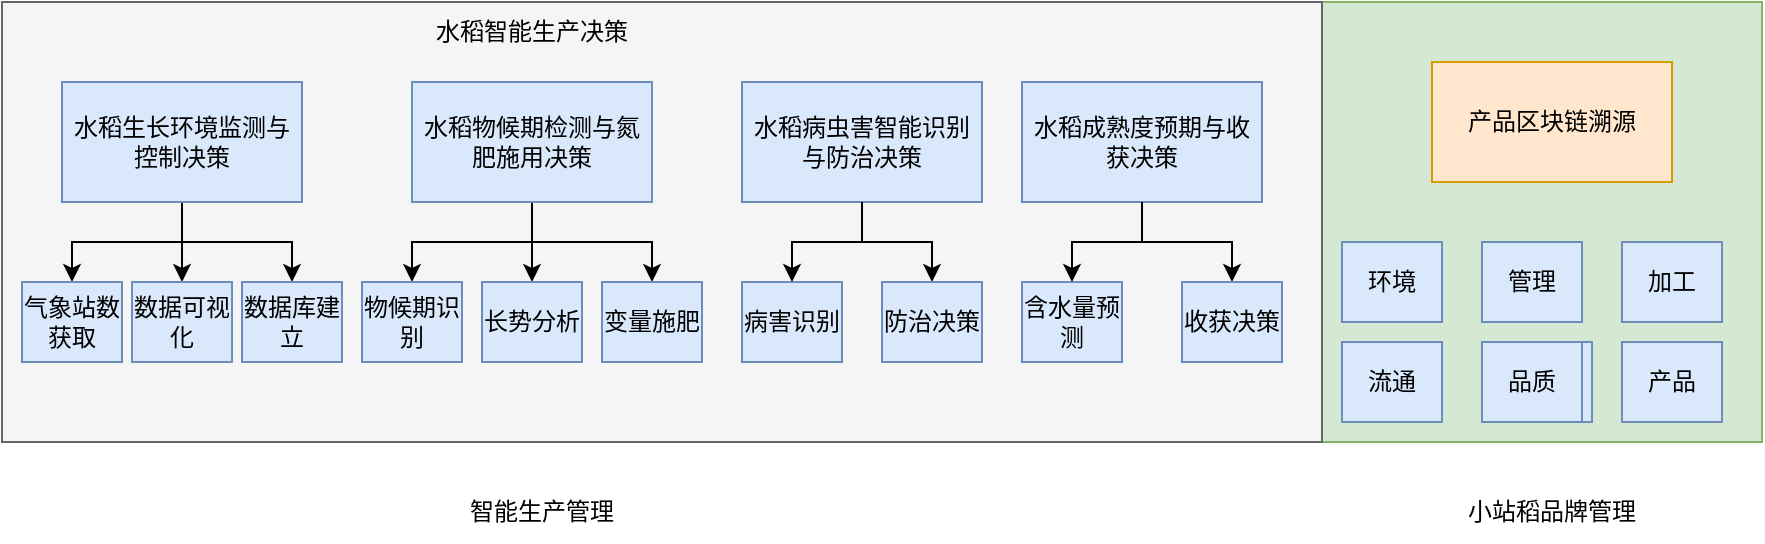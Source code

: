 <mxfile version="21.1.2" type="github">
  <diagram name="第 1 页" id="shNT01nGOGAqU7qsqvN0">
    <mxGraphModel dx="1434" dy="788" grid="1" gridSize="10" guides="1" tooltips="1" connect="1" arrows="1" fold="1" page="1" pageScale="1" pageWidth="827" pageHeight="1169" math="0" shadow="0">
      <root>
        <mxCell id="0" />
        <mxCell id="1" parent="0" />
        <mxCell id="S0DseZ6GXQ07Fh0tOySN-48" value="" style="rounded=0;whiteSpace=wrap;html=1;fillColor=#d5e8d4;strokeColor=#82b366;" vertex="1" parent="1">
          <mxGeometry x="710" y="180" width="220" height="220" as="geometry" />
        </mxCell>
        <mxCell id="S0DseZ6GXQ07Fh0tOySN-26" value="" style="rounded=0;whiteSpace=wrap;html=1;fillColor=#f5f5f5;strokeColor=#666666;fontColor=#333333;" vertex="1" parent="1">
          <mxGeometry x="50" y="180" width="660" height="220" as="geometry" />
        </mxCell>
        <mxCell id="S0DseZ6GXQ07Fh0tOySN-8" value="" style="edgeStyle=orthogonalEdgeStyle;rounded=0;orthogonalLoop=1;jettySize=auto;html=1;" edge="1" parent="1" source="S0DseZ6GXQ07Fh0tOySN-2" target="S0DseZ6GXQ07Fh0tOySN-7">
          <mxGeometry relative="1" as="geometry" />
        </mxCell>
        <mxCell id="S0DseZ6GXQ07Fh0tOySN-10" style="edgeStyle=orthogonalEdgeStyle;rounded=0;orthogonalLoop=1;jettySize=auto;html=1;entryX=0.5;entryY=0;entryDx=0;entryDy=0;" edge="1" parent="1" source="S0DseZ6GXQ07Fh0tOySN-2" target="S0DseZ6GXQ07Fh0tOySN-9">
          <mxGeometry relative="1" as="geometry">
            <Array as="points">
              <mxPoint x="140" y="320" />
            </Array>
          </mxGeometry>
        </mxCell>
        <mxCell id="S0DseZ6GXQ07Fh0tOySN-12" style="edgeStyle=orthogonalEdgeStyle;rounded=0;orthogonalLoop=1;jettySize=auto;html=1;entryX=0.5;entryY=0;entryDx=0;entryDy=0;" edge="1" parent="1" source="S0DseZ6GXQ07Fh0tOySN-2" target="S0DseZ6GXQ07Fh0tOySN-11">
          <mxGeometry relative="1" as="geometry" />
        </mxCell>
        <mxCell id="S0DseZ6GXQ07Fh0tOySN-2" value="&lt;p id=&quot;20230607112752-j4nw2r7&quot;&gt;水稻生长环境监测与控制决策&lt;/p&gt;" style="rounded=0;whiteSpace=wrap;html=1;fillColor=#dae8fc;strokeColor=#6c8ebf;" vertex="1" parent="1">
          <mxGeometry x="80" y="220" width="120" height="60" as="geometry" />
        </mxCell>
        <mxCell id="S0DseZ6GXQ07Fh0tOySN-18" style="edgeStyle=orthogonalEdgeStyle;rounded=0;orthogonalLoop=1;jettySize=auto;html=1;" edge="1" parent="1" source="S0DseZ6GXQ07Fh0tOySN-3" target="S0DseZ6GXQ07Fh0tOySN-15">
          <mxGeometry relative="1" as="geometry" />
        </mxCell>
        <mxCell id="S0DseZ6GXQ07Fh0tOySN-19" style="edgeStyle=orthogonalEdgeStyle;rounded=0;orthogonalLoop=1;jettySize=auto;html=1;entryX=0.5;entryY=0;entryDx=0;entryDy=0;" edge="1" parent="1" source="S0DseZ6GXQ07Fh0tOySN-3" target="S0DseZ6GXQ07Fh0tOySN-16">
          <mxGeometry relative="1" as="geometry" />
        </mxCell>
        <mxCell id="S0DseZ6GXQ07Fh0tOySN-20" style="edgeStyle=orthogonalEdgeStyle;rounded=0;orthogonalLoop=1;jettySize=auto;html=1;" edge="1" parent="1" source="S0DseZ6GXQ07Fh0tOySN-3" target="S0DseZ6GXQ07Fh0tOySN-17">
          <mxGeometry relative="1" as="geometry" />
        </mxCell>
        <mxCell id="S0DseZ6GXQ07Fh0tOySN-3" value="&lt;p id=&quot;20230607112803-neoubp1&quot;&gt;水稻物候期检测与氮肥施用决策&lt;/p&gt;" style="rounded=0;whiteSpace=wrap;html=1;fillColor=#dae8fc;strokeColor=#6c8ebf;" vertex="1" parent="1">
          <mxGeometry x="255" y="220" width="120" height="60" as="geometry" />
        </mxCell>
        <mxCell id="S0DseZ6GXQ07Fh0tOySN-35" value="" style="edgeStyle=orthogonalEdgeStyle;rounded=0;orthogonalLoop=1;jettySize=auto;html=1;" edge="1" parent="1" source="S0DseZ6GXQ07Fh0tOySN-4" target="S0DseZ6GXQ07Fh0tOySN-22">
          <mxGeometry relative="1" as="geometry" />
        </mxCell>
        <mxCell id="S0DseZ6GXQ07Fh0tOySN-4" value="&lt;p id=&quot;20230607112836-w5ng1f4&quot;&gt;水稻病&lt;span data-type=&quot;s strong&quot;&gt;虫&lt;/span&gt;&lt;span data-type=&quot;strong&quot;&gt;害智能识别&lt;/span&gt;与防治决策&lt;/p&gt;" style="rounded=0;whiteSpace=wrap;html=1;fillColor=#dae8fc;strokeColor=#6c8ebf;" vertex="1" parent="1">
          <mxGeometry x="420" y="220" width="120" height="60" as="geometry" />
        </mxCell>
        <mxCell id="S0DseZ6GXQ07Fh0tOySN-39" value="" style="edgeStyle=orthogonalEdgeStyle;rounded=0;orthogonalLoop=1;jettySize=auto;html=1;" edge="1" parent="1" source="S0DseZ6GXQ07Fh0tOySN-5" target="S0DseZ6GXQ07Fh0tOySN-24">
          <mxGeometry relative="1" as="geometry" />
        </mxCell>
        <mxCell id="S0DseZ6GXQ07Fh0tOySN-5" value="&lt;p id=&quot;20230607112847-dj7xwka&quot;&gt;水稻成熟度预期与收获决策&lt;/p&gt;" style="rounded=0;whiteSpace=wrap;html=1;fillColor=#dae8fc;strokeColor=#6c8ebf;" vertex="1" parent="1">
          <mxGeometry x="560" y="220" width="120" height="60" as="geometry" />
        </mxCell>
        <mxCell id="S0DseZ6GXQ07Fh0tOySN-6" value="产品区块链溯源" style="rounded=0;whiteSpace=wrap;html=1;fillColor=#ffe6cc;strokeColor=#d79b00;" vertex="1" parent="1">
          <mxGeometry x="765" y="210" width="120" height="60" as="geometry" />
        </mxCell>
        <mxCell id="S0DseZ6GXQ07Fh0tOySN-7" value="气象站数获取" style="whiteSpace=wrap;html=1;fillColor=#dae8fc;strokeColor=#6c8ebf;rounded=0;" vertex="1" parent="1">
          <mxGeometry x="60" y="320" width="50" height="40" as="geometry" />
        </mxCell>
        <mxCell id="S0DseZ6GXQ07Fh0tOySN-9" value="数据可视化" style="whiteSpace=wrap;html=1;fillColor=#dae8fc;strokeColor=#6c8ebf;rounded=0;" vertex="1" parent="1">
          <mxGeometry x="115" y="320" width="50" height="40" as="geometry" />
        </mxCell>
        <mxCell id="S0DseZ6GXQ07Fh0tOySN-11" value="数据库建立" style="whiteSpace=wrap;html=1;fillColor=#dae8fc;strokeColor=#6c8ebf;rounded=0;" vertex="1" parent="1">
          <mxGeometry x="170" y="320" width="50" height="40" as="geometry" />
        </mxCell>
        <mxCell id="S0DseZ6GXQ07Fh0tOySN-15" value="物候期识别" style="whiteSpace=wrap;html=1;fillColor=#dae8fc;strokeColor=#6c8ebf;rounded=0;" vertex="1" parent="1">
          <mxGeometry x="230" y="320" width="50" height="40" as="geometry" />
        </mxCell>
        <mxCell id="S0DseZ6GXQ07Fh0tOySN-16" value="长势分析" style="whiteSpace=wrap;html=1;fillColor=#dae8fc;strokeColor=#6c8ebf;rounded=0;" vertex="1" parent="1">
          <mxGeometry x="290" y="320" width="50" height="40" as="geometry" />
        </mxCell>
        <mxCell id="S0DseZ6GXQ07Fh0tOySN-17" value="变量施肥" style="whiteSpace=wrap;html=1;fillColor=#dae8fc;strokeColor=#6c8ebf;rounded=0;" vertex="1" parent="1">
          <mxGeometry x="350" y="320" width="50" height="40" as="geometry" />
        </mxCell>
        <mxCell id="S0DseZ6GXQ07Fh0tOySN-21" value="病害识别" style="whiteSpace=wrap;html=1;fillColor=#dae8fc;strokeColor=#6c8ebf;rounded=0;" vertex="1" parent="1">
          <mxGeometry x="420" y="320" width="50" height="40" as="geometry" />
        </mxCell>
        <mxCell id="S0DseZ6GXQ07Fh0tOySN-22" value="防治决策" style="whiteSpace=wrap;html=1;fillColor=#dae8fc;strokeColor=#6c8ebf;rounded=0;" vertex="1" parent="1">
          <mxGeometry x="490" y="320" width="50" height="40" as="geometry" />
        </mxCell>
        <mxCell id="S0DseZ6GXQ07Fh0tOySN-23" value="含水量预测" style="whiteSpace=wrap;html=1;fillColor=#dae8fc;strokeColor=#6c8ebf;rounded=0;" vertex="1" parent="1">
          <mxGeometry x="560" y="320" width="50" height="40" as="geometry" />
        </mxCell>
        <mxCell id="S0DseZ6GXQ07Fh0tOySN-24" value="收获决策" style="whiteSpace=wrap;html=1;fillColor=#dae8fc;strokeColor=#6c8ebf;rounded=0;" vertex="1" parent="1">
          <mxGeometry x="640" y="320" width="50" height="40" as="geometry" />
        </mxCell>
        <mxCell id="S0DseZ6GXQ07Fh0tOySN-28" value="水稻智能生产决策" style="text;html=1;strokeColor=none;fillColor=none;align=center;verticalAlign=middle;whiteSpace=wrap;rounded=0;" vertex="1" parent="1">
          <mxGeometry x="250" y="180" width="130" height="30" as="geometry" />
        </mxCell>
        <mxCell id="S0DseZ6GXQ07Fh0tOySN-37" value="" style="endArrow=classic;html=1;rounded=0;entryX=0.5;entryY=0;entryDx=0;entryDy=0;" edge="1" parent="1" target="S0DseZ6GXQ07Fh0tOySN-21">
          <mxGeometry width="50" height="50" relative="1" as="geometry">
            <mxPoint x="480" y="280" as="sourcePoint" />
            <mxPoint x="530" y="310" as="targetPoint" />
            <Array as="points">
              <mxPoint x="480" y="300" />
              <mxPoint x="445" y="300" />
            </Array>
          </mxGeometry>
        </mxCell>
        <mxCell id="S0DseZ6GXQ07Fh0tOySN-41" value="" style="endArrow=classic;html=1;rounded=0;entryX=0.5;entryY=0;entryDx=0;entryDy=0;" edge="1" parent="1" target="S0DseZ6GXQ07Fh0tOySN-23">
          <mxGeometry width="50" height="50" relative="1" as="geometry">
            <mxPoint x="620" y="280" as="sourcePoint" />
            <mxPoint x="545" y="327.5" as="targetPoint" />
            <Array as="points">
              <mxPoint x="620" y="300" />
              <mxPoint x="585" y="300" />
            </Array>
          </mxGeometry>
        </mxCell>
        <mxCell id="S0DseZ6GXQ07Fh0tOySN-42" value="环境" style="whiteSpace=wrap;html=1;fillColor=#dae8fc;strokeColor=#6c8ebf;rounded=0;" vertex="1" parent="1">
          <mxGeometry x="720" y="300" width="50" height="40" as="geometry" />
        </mxCell>
        <mxCell id="S0DseZ6GXQ07Fh0tOySN-43" value="管理" style="whiteSpace=wrap;html=1;fillColor=#dae8fc;strokeColor=#6c8ebf;rounded=0;" vertex="1" parent="1">
          <mxGeometry x="790" y="300" width="50" height="40" as="geometry" />
        </mxCell>
        <mxCell id="S0DseZ6GXQ07Fh0tOySN-44" value="加工" style="whiteSpace=wrap;html=1;fillColor=#dae8fc;strokeColor=#6c8ebf;rounded=0;" vertex="1" parent="1">
          <mxGeometry x="860" y="300" width="50" height="40" as="geometry" />
        </mxCell>
        <mxCell id="S0DseZ6GXQ07Fh0tOySN-45" value="流通" style="whiteSpace=wrap;html=1;fillColor=#dae8fc;strokeColor=#6c8ebf;rounded=0;" vertex="1" parent="1">
          <mxGeometry x="720" y="350" width="50" height="40" as="geometry" />
        </mxCell>
        <mxCell id="S0DseZ6GXQ07Fh0tOySN-46" value="品质" style="whiteSpace=wrap;html=1;fillColor=#dae8fc;strokeColor=#6c8ebf;rounded=0;" vertex="1" parent="1">
          <mxGeometry x="795" y="350" width="50" height="40" as="geometry" />
        </mxCell>
        <mxCell id="S0DseZ6GXQ07Fh0tOySN-47" value="产品" style="whiteSpace=wrap;html=1;fillColor=#dae8fc;strokeColor=#6c8ebf;rounded=0;" vertex="1" parent="1">
          <mxGeometry x="860" y="350" width="50" height="40" as="geometry" />
        </mxCell>
        <mxCell id="S0DseZ6GXQ07Fh0tOySN-49" value="智能生产管理" style="text;html=1;strokeColor=none;fillColor=none;align=center;verticalAlign=middle;whiteSpace=wrap;rounded=0;" vertex="1" parent="1">
          <mxGeometry x="260" y="420" width="120" height="30" as="geometry" />
        </mxCell>
        <mxCell id="S0DseZ6GXQ07Fh0tOySN-50" value="小站稻品牌管理" style="text;html=1;strokeColor=none;fillColor=none;align=center;verticalAlign=middle;whiteSpace=wrap;rounded=0;" vertex="1" parent="1">
          <mxGeometry x="765" y="420" width="120" height="30" as="geometry" />
        </mxCell>
        <mxCell id="S0DseZ6GXQ07Fh0tOySN-51" value="产品" style="whiteSpace=wrap;html=1;fillColor=#dae8fc;strokeColor=#6c8ebf;rounded=0;" vertex="1" parent="1">
          <mxGeometry x="860" y="350" width="50" height="40" as="geometry" />
        </mxCell>
        <mxCell id="S0DseZ6GXQ07Fh0tOySN-52" value="加工" style="whiteSpace=wrap;html=1;fillColor=#dae8fc;strokeColor=#6c8ebf;rounded=0;" vertex="1" parent="1">
          <mxGeometry x="860" y="300" width="50" height="40" as="geometry" />
        </mxCell>
        <mxCell id="S0DseZ6GXQ07Fh0tOySN-53" value="管理" style="whiteSpace=wrap;html=1;fillColor=#dae8fc;strokeColor=#6c8ebf;rounded=0;" vertex="1" parent="1">
          <mxGeometry x="790" y="300" width="50" height="40" as="geometry" />
        </mxCell>
        <mxCell id="S0DseZ6GXQ07Fh0tOySN-54" value="品质" style="whiteSpace=wrap;html=1;fillColor=#dae8fc;strokeColor=#6c8ebf;rounded=0;" vertex="1" parent="1">
          <mxGeometry x="790" y="350" width="50" height="40" as="geometry" />
        </mxCell>
      </root>
    </mxGraphModel>
  </diagram>
</mxfile>
